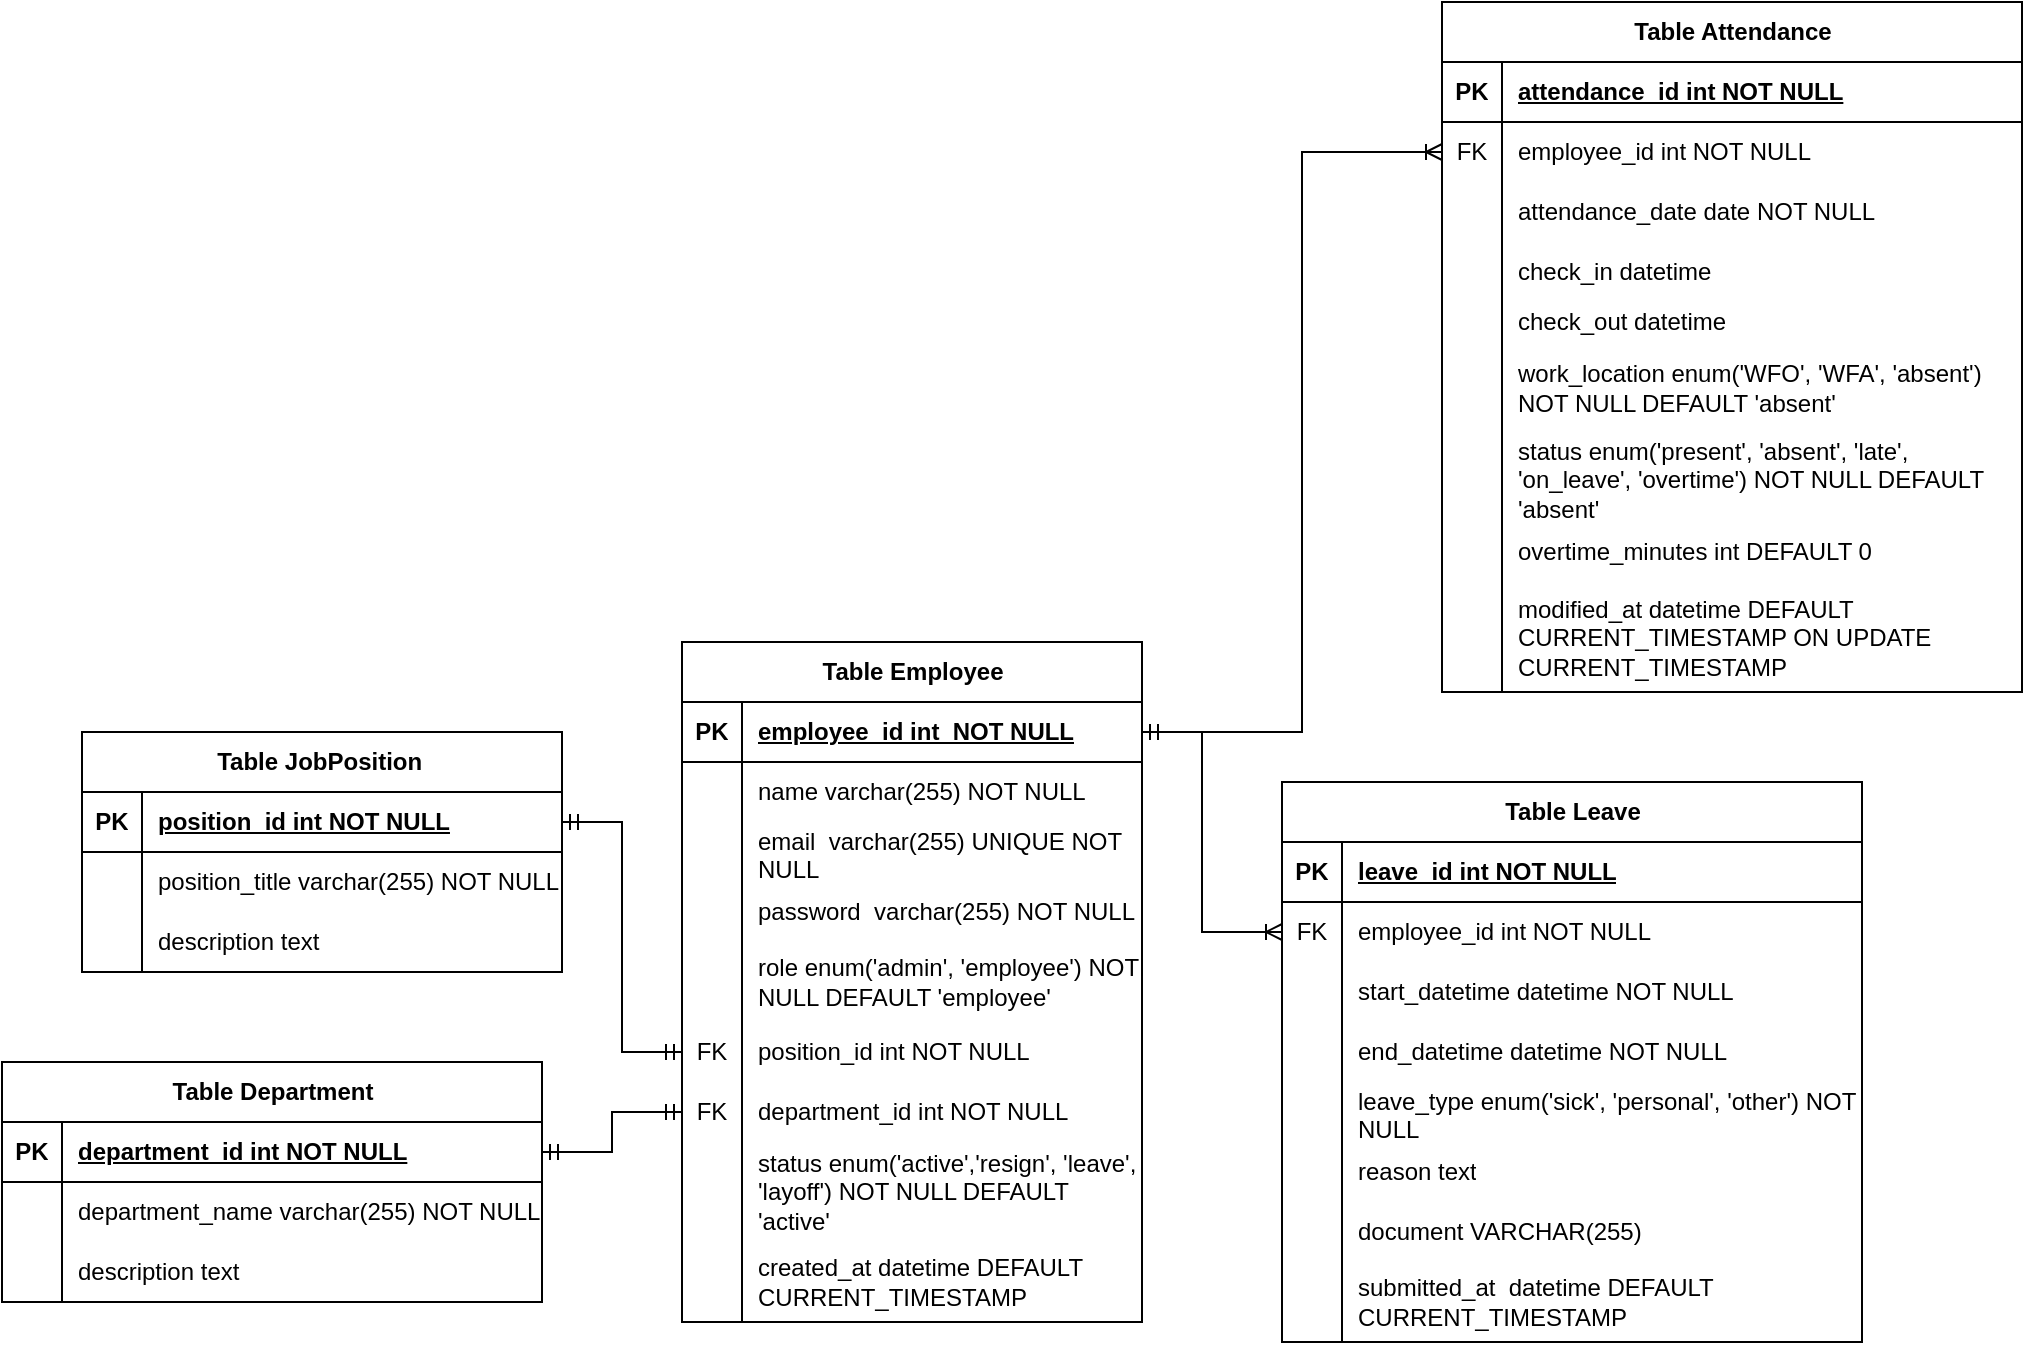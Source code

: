 <mxfile version="26.2.12">
  <diagram name="Page-1" id="yOCmzavGLEWeQv1AiHnV">
    <mxGraphModel grid="1" page="1" gridSize="10" guides="1" tooltips="1" connect="1" arrows="1" fold="1" pageScale="1" pageWidth="850" pageHeight="1100" math="0" shadow="0">
      <root>
        <mxCell id="0" />
        <mxCell id="1" parent="0" />
        <mxCell id="bp53Ze2eJly9QvP9SzLl-1" value="Table Employee" style="shape=table;startSize=30;container=1;collapsible=1;childLayout=tableLayout;fixedRows=1;rowLines=0;fontStyle=1;align=center;resizeLast=1;html=1;" vertex="1" parent="1">
          <mxGeometry x="1860" y="-670" width="230" height="340" as="geometry" />
        </mxCell>
        <mxCell id="bp53Ze2eJly9QvP9SzLl-2" value="" style="shape=tableRow;horizontal=0;startSize=0;swimlaneHead=0;swimlaneBody=0;fillColor=none;collapsible=0;dropTarget=0;points=[[0,0.5],[1,0.5]];portConstraint=eastwest;top=0;left=0;right=0;bottom=1;" vertex="1" parent="bp53Ze2eJly9QvP9SzLl-1">
          <mxGeometry y="30" width="230" height="30" as="geometry" />
        </mxCell>
        <mxCell id="bp53Ze2eJly9QvP9SzLl-3" value="PK" style="shape=partialRectangle;connectable=0;fillColor=none;top=0;left=0;bottom=0;right=0;fontStyle=1;overflow=hidden;whiteSpace=wrap;html=1;" vertex="1" parent="bp53Ze2eJly9QvP9SzLl-2">
          <mxGeometry width="30" height="30" as="geometry">
            <mxRectangle width="30" height="30" as="alternateBounds" />
          </mxGeometry>
        </mxCell>
        <mxCell id="bp53Ze2eJly9QvP9SzLl-4" value="employee_id int&amp;nbsp; NOT NULL" style="shape=partialRectangle;connectable=0;fillColor=none;top=0;left=0;bottom=0;right=0;align=left;spacingLeft=6;fontStyle=5;overflow=hidden;whiteSpace=wrap;html=1;" vertex="1" parent="bp53Ze2eJly9QvP9SzLl-2">
          <mxGeometry x="30" width="200" height="30" as="geometry">
            <mxRectangle width="200" height="30" as="alternateBounds" />
          </mxGeometry>
        </mxCell>
        <mxCell id="bp53Ze2eJly9QvP9SzLl-5" value="" style="shape=tableRow;horizontal=0;startSize=0;swimlaneHead=0;swimlaneBody=0;fillColor=none;collapsible=0;dropTarget=0;points=[[0,0.5],[1,0.5]];portConstraint=eastwest;top=0;left=0;right=0;bottom=0;" vertex="1" parent="bp53Ze2eJly9QvP9SzLl-1">
          <mxGeometry y="60" width="230" height="30" as="geometry" />
        </mxCell>
        <mxCell id="bp53Ze2eJly9QvP9SzLl-6" value="" style="shape=partialRectangle;connectable=0;fillColor=none;top=0;left=0;bottom=0;right=0;editable=1;overflow=hidden;whiteSpace=wrap;html=1;" vertex="1" parent="bp53Ze2eJly9QvP9SzLl-5">
          <mxGeometry width="30" height="30" as="geometry">
            <mxRectangle width="30" height="30" as="alternateBounds" />
          </mxGeometry>
        </mxCell>
        <mxCell id="bp53Ze2eJly9QvP9SzLl-7" value="name varchar(255) NOT NULL" style="shape=partialRectangle;connectable=0;fillColor=none;top=0;left=0;bottom=0;right=0;align=left;spacingLeft=6;overflow=hidden;whiteSpace=wrap;html=1;" vertex="1" parent="bp53Ze2eJly9QvP9SzLl-5">
          <mxGeometry x="30" width="200" height="30" as="geometry">
            <mxRectangle width="200" height="30" as="alternateBounds" />
          </mxGeometry>
        </mxCell>
        <mxCell id="bp53Ze2eJly9QvP9SzLl-8" value="" style="shape=tableRow;horizontal=0;startSize=0;swimlaneHead=0;swimlaneBody=0;fillColor=none;collapsible=0;dropTarget=0;points=[[0,0.5],[1,0.5]];portConstraint=eastwest;top=0;left=0;right=0;bottom=0;" vertex="1" parent="bp53Ze2eJly9QvP9SzLl-1">
          <mxGeometry y="90" width="230" height="30" as="geometry" />
        </mxCell>
        <mxCell id="bp53Ze2eJly9QvP9SzLl-9" value="" style="shape=partialRectangle;connectable=0;fillColor=none;top=0;left=0;bottom=0;right=0;editable=1;overflow=hidden;whiteSpace=wrap;html=1;" vertex="1" parent="bp53Ze2eJly9QvP9SzLl-8">
          <mxGeometry width="30" height="30" as="geometry">
            <mxRectangle width="30" height="30" as="alternateBounds" />
          </mxGeometry>
        </mxCell>
        <mxCell id="bp53Ze2eJly9QvP9SzLl-10" value="email&amp;nbsp;&amp;nbsp;varchar(255)&amp;nbsp;UNIQUE NOT NULL&amp;nbsp;" style="shape=partialRectangle;connectable=0;fillColor=none;top=0;left=0;bottom=0;right=0;align=left;spacingLeft=6;overflow=hidden;whiteSpace=wrap;html=1;" vertex="1" parent="bp53Ze2eJly9QvP9SzLl-8">
          <mxGeometry x="30" width="200" height="30" as="geometry">
            <mxRectangle width="200" height="30" as="alternateBounds" />
          </mxGeometry>
        </mxCell>
        <mxCell id="bp53Ze2eJly9QvP9SzLl-11" value="" style="shape=tableRow;horizontal=0;startSize=0;swimlaneHead=0;swimlaneBody=0;fillColor=none;collapsible=0;dropTarget=0;points=[[0,0.5],[1,0.5]];portConstraint=eastwest;top=0;left=0;right=0;bottom=0;" vertex="1" parent="bp53Ze2eJly9QvP9SzLl-1">
          <mxGeometry y="120" width="230" height="30" as="geometry" />
        </mxCell>
        <mxCell id="bp53Ze2eJly9QvP9SzLl-12" value="" style="shape=partialRectangle;connectable=0;fillColor=none;top=0;left=0;bottom=0;right=0;editable=1;overflow=hidden;whiteSpace=wrap;html=1;" vertex="1" parent="bp53Ze2eJly9QvP9SzLl-11">
          <mxGeometry width="30" height="30" as="geometry">
            <mxRectangle width="30" height="30" as="alternateBounds" />
          </mxGeometry>
        </mxCell>
        <mxCell id="bp53Ze2eJly9QvP9SzLl-13" value="password&amp;nbsp;&amp;nbsp;varchar(255)&amp;nbsp;NOT NULL" style="shape=partialRectangle;connectable=0;fillColor=none;top=0;left=0;bottom=0;right=0;align=left;spacingLeft=6;overflow=hidden;whiteSpace=wrap;html=1;" vertex="1" parent="bp53Ze2eJly9QvP9SzLl-11">
          <mxGeometry x="30" width="200" height="30" as="geometry">
            <mxRectangle width="200" height="30" as="alternateBounds" />
          </mxGeometry>
        </mxCell>
        <mxCell id="bp53Ze2eJly9QvP9SzLl-14" value="" style="shape=tableRow;horizontal=0;startSize=0;swimlaneHead=0;swimlaneBody=0;fillColor=none;collapsible=0;dropTarget=0;points=[[0,0.5],[1,0.5]];portConstraint=eastwest;top=0;left=0;right=0;bottom=0;" vertex="1" parent="bp53Ze2eJly9QvP9SzLl-1">
          <mxGeometry y="150" width="230" height="40" as="geometry" />
        </mxCell>
        <mxCell id="bp53Ze2eJly9QvP9SzLl-15" value="" style="shape=partialRectangle;connectable=0;fillColor=none;top=0;left=0;bottom=0;right=0;editable=1;overflow=hidden;whiteSpace=wrap;html=1;" vertex="1" parent="bp53Ze2eJly9QvP9SzLl-14">
          <mxGeometry width="30" height="40" as="geometry">
            <mxRectangle width="30" height="40" as="alternateBounds" />
          </mxGeometry>
        </mxCell>
        <mxCell id="bp53Ze2eJly9QvP9SzLl-16" value="role enum(&#39;admin&#39;, &#39;employee&#39;) NOT NULL DEFAULT &#39;employee&#39;" style="shape=partialRectangle;connectable=0;fillColor=none;top=0;left=0;bottom=0;right=0;align=left;spacingLeft=6;overflow=hidden;whiteSpace=wrap;html=1;" vertex="1" parent="bp53Ze2eJly9QvP9SzLl-14">
          <mxGeometry x="30" width="200" height="40" as="geometry">
            <mxRectangle width="200" height="40" as="alternateBounds" />
          </mxGeometry>
        </mxCell>
        <mxCell id="bp53Ze2eJly9QvP9SzLl-17" value="" style="shape=tableRow;horizontal=0;startSize=0;swimlaneHead=0;swimlaneBody=0;fillColor=none;collapsible=0;dropTarget=0;points=[[0,0.5],[1,0.5]];portConstraint=eastwest;top=0;left=0;right=0;bottom=0;" vertex="1" parent="bp53Ze2eJly9QvP9SzLl-1">
          <mxGeometry y="190" width="230" height="30" as="geometry" />
        </mxCell>
        <mxCell id="bp53Ze2eJly9QvP9SzLl-18" value="&lt;div&gt;FK&lt;/div&gt;" style="shape=partialRectangle;connectable=0;fillColor=none;top=0;left=0;bottom=0;right=0;editable=1;overflow=hidden;whiteSpace=wrap;html=1;" vertex="1" parent="bp53Ze2eJly9QvP9SzLl-17">
          <mxGeometry width="30" height="30" as="geometry">
            <mxRectangle width="30" height="30" as="alternateBounds" />
          </mxGeometry>
        </mxCell>
        <mxCell id="bp53Ze2eJly9QvP9SzLl-19" value="position_id int NOT NULL" style="shape=partialRectangle;connectable=0;fillColor=none;top=0;left=0;bottom=0;right=0;align=left;spacingLeft=6;overflow=hidden;whiteSpace=wrap;html=1;" vertex="1" parent="bp53Ze2eJly9QvP9SzLl-17">
          <mxGeometry x="30" width="200" height="30" as="geometry">
            <mxRectangle width="200" height="30" as="alternateBounds" />
          </mxGeometry>
        </mxCell>
        <mxCell id="bp53Ze2eJly9QvP9SzLl-184" value="" style="shape=tableRow;horizontal=0;startSize=0;swimlaneHead=0;swimlaneBody=0;fillColor=none;collapsible=0;dropTarget=0;points=[[0,0.5],[1,0.5]];portConstraint=eastwest;top=0;left=0;right=0;bottom=0;" vertex="1" parent="bp53Ze2eJly9QvP9SzLl-1">
          <mxGeometry y="220" width="230" height="30" as="geometry" />
        </mxCell>
        <mxCell id="bp53Ze2eJly9QvP9SzLl-185" value="&lt;div&gt;FK&lt;/div&gt;" style="shape=partialRectangle;connectable=0;fillColor=none;top=0;left=0;bottom=0;right=0;editable=1;overflow=hidden;whiteSpace=wrap;html=1;" vertex="1" parent="bp53Ze2eJly9QvP9SzLl-184">
          <mxGeometry width="30" height="30" as="geometry">
            <mxRectangle width="30" height="30" as="alternateBounds" />
          </mxGeometry>
        </mxCell>
        <mxCell id="bp53Ze2eJly9QvP9SzLl-186" value="department_id int NOT NULL" style="shape=partialRectangle;connectable=0;fillColor=none;top=0;left=0;bottom=0;right=0;align=left;spacingLeft=6;overflow=hidden;whiteSpace=wrap;html=1;" vertex="1" parent="bp53Ze2eJly9QvP9SzLl-184">
          <mxGeometry x="30" width="200" height="30" as="geometry">
            <mxRectangle width="200" height="30" as="alternateBounds" />
          </mxGeometry>
        </mxCell>
        <mxCell id="bp53Ze2eJly9QvP9SzLl-251" value="" style="shape=tableRow;horizontal=0;startSize=0;swimlaneHead=0;swimlaneBody=0;fillColor=none;collapsible=0;dropTarget=0;points=[[0,0.5],[1,0.5]];portConstraint=eastwest;top=0;left=0;right=0;bottom=0;" vertex="1" parent="bp53Ze2eJly9QvP9SzLl-1">
          <mxGeometry y="250" width="230" height="50" as="geometry" />
        </mxCell>
        <mxCell id="bp53Ze2eJly9QvP9SzLl-252" value="" style="shape=partialRectangle;connectable=0;fillColor=none;top=0;left=0;bottom=0;right=0;editable=1;overflow=hidden;whiteSpace=wrap;html=1;" vertex="1" parent="bp53Ze2eJly9QvP9SzLl-251">
          <mxGeometry width="30" height="50" as="geometry">
            <mxRectangle width="30" height="50" as="alternateBounds" />
          </mxGeometry>
        </mxCell>
        <mxCell id="bp53Ze2eJly9QvP9SzLl-253" value="status enum(&#39;active&#39;,&#39;resign&#39;, &#39;leave&#39;, &#39;layoff&#39;) NOT NULL DEFAULT &#39;active&#39;" style="shape=partialRectangle;connectable=0;fillColor=none;top=0;left=0;bottom=0;right=0;align=left;spacingLeft=6;overflow=hidden;whiteSpace=wrap;html=1;" vertex="1" parent="bp53Ze2eJly9QvP9SzLl-251">
          <mxGeometry x="30" width="200" height="50" as="geometry">
            <mxRectangle width="200" height="50" as="alternateBounds" />
          </mxGeometry>
        </mxCell>
        <mxCell id="bp53Ze2eJly9QvP9SzLl-187" value="" style="shape=tableRow;horizontal=0;startSize=0;swimlaneHead=0;swimlaneBody=0;fillColor=none;collapsible=0;dropTarget=0;points=[[0,0.5],[1,0.5]];portConstraint=eastwest;top=0;left=0;right=0;bottom=0;" vertex="1" parent="bp53Ze2eJly9QvP9SzLl-1">
          <mxGeometry y="300" width="230" height="40" as="geometry" />
        </mxCell>
        <mxCell id="bp53Ze2eJly9QvP9SzLl-188" value="&lt;div&gt;&lt;br/&gt;&lt;/div&gt;" style="shape=partialRectangle;connectable=0;fillColor=none;top=0;left=0;bottom=0;right=0;editable=1;overflow=hidden;whiteSpace=wrap;html=1;" vertex="1" parent="bp53Ze2eJly9QvP9SzLl-187">
          <mxGeometry width="30" height="40" as="geometry">
            <mxRectangle width="30" height="40" as="alternateBounds" />
          </mxGeometry>
        </mxCell>
        <mxCell id="bp53Ze2eJly9QvP9SzLl-189" value="created_at&amp;nbsp;datetime DEFAULT CURRENT_TIMESTAMP&amp;nbsp;" style="shape=partialRectangle;connectable=0;fillColor=none;top=0;left=0;bottom=0;right=0;align=left;spacingLeft=6;overflow=hidden;whiteSpace=wrap;html=1;" vertex="1" parent="bp53Ze2eJly9QvP9SzLl-187">
          <mxGeometry x="30" width="200" height="40" as="geometry">
            <mxRectangle width="200" height="40" as="alternateBounds" />
          </mxGeometry>
        </mxCell>
        <mxCell id="bp53Ze2eJly9QvP9SzLl-36" value="Table Attendance" style="shape=table;startSize=30;container=1;collapsible=1;childLayout=tableLayout;fixedRows=1;rowLines=0;fontStyle=1;align=center;resizeLast=1;html=1;" vertex="1" parent="1">
          <mxGeometry x="2240" y="-990" width="290" height="345" as="geometry" />
        </mxCell>
        <mxCell id="bp53Ze2eJly9QvP9SzLl-37" value="" style="shape=tableRow;horizontal=0;startSize=0;swimlaneHead=0;swimlaneBody=0;fillColor=none;collapsible=0;dropTarget=0;points=[[0,0.5],[1,0.5]];portConstraint=eastwest;top=0;left=0;right=0;bottom=1;" vertex="1" parent="bp53Ze2eJly9QvP9SzLl-36">
          <mxGeometry y="30" width="290" height="30" as="geometry" />
        </mxCell>
        <mxCell id="bp53Ze2eJly9QvP9SzLl-38" value="PK" style="shape=partialRectangle;connectable=0;fillColor=none;top=0;left=0;bottom=0;right=0;fontStyle=1;overflow=hidden;whiteSpace=wrap;html=1;" vertex="1" parent="bp53Ze2eJly9QvP9SzLl-37">
          <mxGeometry width="30" height="30" as="geometry">
            <mxRectangle width="30" height="30" as="alternateBounds" />
          </mxGeometry>
        </mxCell>
        <mxCell id="bp53Ze2eJly9QvP9SzLl-39" value="attendance_id int NOT NULL" style="shape=partialRectangle;connectable=0;fillColor=none;top=0;left=0;bottom=0;right=0;align=left;spacingLeft=6;fontStyle=5;overflow=hidden;whiteSpace=wrap;html=1;" vertex="1" parent="bp53Ze2eJly9QvP9SzLl-37">
          <mxGeometry x="30" width="260" height="30" as="geometry">
            <mxRectangle width="260" height="30" as="alternateBounds" />
          </mxGeometry>
        </mxCell>
        <mxCell id="bp53Ze2eJly9QvP9SzLl-40" value="" style="shape=tableRow;horizontal=0;startSize=0;swimlaneHead=0;swimlaneBody=0;fillColor=none;collapsible=0;dropTarget=0;points=[[0,0.5],[1,0.5]];portConstraint=eastwest;top=0;left=0;right=0;bottom=0;" vertex="1" parent="bp53Ze2eJly9QvP9SzLl-36">
          <mxGeometry y="60" width="290" height="30" as="geometry" />
        </mxCell>
        <mxCell id="bp53Ze2eJly9QvP9SzLl-41" value="FK" style="shape=partialRectangle;connectable=0;fillColor=none;top=0;left=0;bottom=0;right=0;editable=1;overflow=hidden;whiteSpace=wrap;html=1;" vertex="1" parent="bp53Ze2eJly9QvP9SzLl-40">
          <mxGeometry width="30" height="30" as="geometry">
            <mxRectangle width="30" height="30" as="alternateBounds" />
          </mxGeometry>
        </mxCell>
        <mxCell id="bp53Ze2eJly9QvP9SzLl-42" value="employee_id int NOT NULL" style="shape=partialRectangle;connectable=0;fillColor=none;top=0;left=0;bottom=0;right=0;align=left;spacingLeft=6;overflow=hidden;whiteSpace=wrap;html=1;" vertex="1" parent="bp53Ze2eJly9QvP9SzLl-40">
          <mxGeometry x="30" width="260" height="30" as="geometry">
            <mxRectangle width="260" height="30" as="alternateBounds" />
          </mxGeometry>
        </mxCell>
        <mxCell id="bp53Ze2eJly9QvP9SzLl-43" value="" style="shape=tableRow;horizontal=0;startSize=0;swimlaneHead=0;swimlaneBody=0;fillColor=none;collapsible=0;dropTarget=0;points=[[0,0.5],[1,0.5]];portConstraint=eastwest;top=0;left=0;right=0;bottom=0;" vertex="1" parent="bp53Ze2eJly9QvP9SzLl-36">
          <mxGeometry y="90" width="290" height="30" as="geometry" />
        </mxCell>
        <mxCell id="bp53Ze2eJly9QvP9SzLl-44" value="" style="shape=partialRectangle;connectable=0;fillColor=none;top=0;left=0;bottom=0;right=0;editable=1;overflow=hidden;whiteSpace=wrap;html=1;" vertex="1" parent="bp53Ze2eJly9QvP9SzLl-43">
          <mxGeometry width="30" height="30" as="geometry">
            <mxRectangle width="30" height="30" as="alternateBounds" />
          </mxGeometry>
        </mxCell>
        <mxCell id="bp53Ze2eJly9QvP9SzLl-45" value="attendance_date date NOT NULL&amp;nbsp;" style="shape=partialRectangle;connectable=0;fillColor=none;top=0;left=0;bottom=0;right=0;align=left;spacingLeft=6;overflow=hidden;whiteSpace=wrap;html=1;" vertex="1" parent="bp53Ze2eJly9QvP9SzLl-43">
          <mxGeometry x="30" width="260" height="30" as="geometry">
            <mxRectangle width="260" height="30" as="alternateBounds" />
          </mxGeometry>
        </mxCell>
        <mxCell id="bp53Ze2eJly9QvP9SzLl-46" value="" style="shape=tableRow;horizontal=0;startSize=0;swimlaneHead=0;swimlaneBody=0;fillColor=none;collapsible=0;dropTarget=0;points=[[0,0.5],[1,0.5]];portConstraint=eastwest;top=0;left=0;right=0;bottom=0;" vertex="1" parent="bp53Ze2eJly9QvP9SzLl-36">
          <mxGeometry y="120" width="290" height="30" as="geometry" />
        </mxCell>
        <mxCell id="bp53Ze2eJly9QvP9SzLl-47" value="" style="shape=partialRectangle;connectable=0;fillColor=none;top=0;left=0;bottom=0;right=0;editable=1;overflow=hidden;whiteSpace=wrap;html=1;" vertex="1" parent="bp53Ze2eJly9QvP9SzLl-46">
          <mxGeometry width="30" height="30" as="geometry">
            <mxRectangle width="30" height="30" as="alternateBounds" />
          </mxGeometry>
        </mxCell>
        <mxCell id="bp53Ze2eJly9QvP9SzLl-48" value="check_in datetime" style="shape=partialRectangle;connectable=0;fillColor=none;top=0;left=0;bottom=0;right=0;align=left;spacingLeft=6;overflow=hidden;whiteSpace=wrap;html=1;" vertex="1" parent="bp53Ze2eJly9QvP9SzLl-46">
          <mxGeometry x="30" width="260" height="30" as="geometry">
            <mxRectangle width="260" height="30" as="alternateBounds" />
          </mxGeometry>
        </mxCell>
        <mxCell id="bp53Ze2eJly9QvP9SzLl-49" value="" style="shape=tableRow;horizontal=0;startSize=0;swimlaneHead=0;swimlaneBody=0;fillColor=none;collapsible=0;dropTarget=0;points=[[0,0.5],[1,0.5]];portConstraint=eastwest;top=0;left=0;right=0;bottom=0;" vertex="1" parent="bp53Ze2eJly9QvP9SzLl-36">
          <mxGeometry y="150" width="290" height="20" as="geometry" />
        </mxCell>
        <mxCell id="bp53Ze2eJly9QvP9SzLl-50" value="" style="shape=partialRectangle;connectable=0;fillColor=none;top=0;left=0;bottom=0;right=0;editable=1;overflow=hidden;whiteSpace=wrap;html=1;" vertex="1" parent="bp53Ze2eJly9QvP9SzLl-49">
          <mxGeometry width="30" height="20" as="geometry">
            <mxRectangle width="30" height="20" as="alternateBounds" />
          </mxGeometry>
        </mxCell>
        <mxCell id="bp53Ze2eJly9QvP9SzLl-51" value="check_out datetime" style="shape=partialRectangle;connectable=0;fillColor=none;top=0;left=0;bottom=0;right=0;align=left;spacingLeft=6;overflow=hidden;whiteSpace=wrap;html=1;" vertex="1" parent="bp53Ze2eJly9QvP9SzLl-49">
          <mxGeometry x="30" width="260" height="20" as="geometry">
            <mxRectangle width="260" height="20" as="alternateBounds" />
          </mxGeometry>
        </mxCell>
        <mxCell id="bp53Ze2eJly9QvP9SzLl-52" value="" style="shape=tableRow;horizontal=0;startSize=0;swimlaneHead=0;swimlaneBody=0;fillColor=none;collapsible=0;dropTarget=0;points=[[0,0.5],[1,0.5]];portConstraint=eastwest;top=0;left=0;right=0;bottom=0;" vertex="1" parent="bp53Ze2eJly9QvP9SzLl-36">
          <mxGeometry y="170" width="290" height="45" as="geometry" />
        </mxCell>
        <mxCell id="bp53Ze2eJly9QvP9SzLl-53" value="" style="shape=partialRectangle;connectable=0;fillColor=none;top=0;left=0;bottom=0;right=0;editable=1;overflow=hidden;whiteSpace=wrap;html=1;" vertex="1" parent="bp53Ze2eJly9QvP9SzLl-52">
          <mxGeometry width="30" height="45" as="geometry">
            <mxRectangle width="30" height="45" as="alternateBounds" />
          </mxGeometry>
        </mxCell>
        <mxCell id="bp53Ze2eJly9QvP9SzLl-54" value="work_location enum(&#39;WFO&#39;, &#39;WFA&#39;, &#39;absent&#39;) NOT NULL DEFAULT &#39;absent&#39;" style="shape=partialRectangle;connectable=0;fillColor=none;top=0;left=0;bottom=0;right=0;align=left;spacingLeft=6;overflow=hidden;whiteSpace=wrap;html=1;" vertex="1" parent="bp53Ze2eJly9QvP9SzLl-52">
          <mxGeometry x="30" width="260" height="45" as="geometry">
            <mxRectangle width="260" height="45" as="alternateBounds" />
          </mxGeometry>
        </mxCell>
        <mxCell id="bp53Ze2eJly9QvP9SzLl-55" value="" style="shape=tableRow;horizontal=0;startSize=0;swimlaneHead=0;swimlaneBody=0;fillColor=none;collapsible=0;dropTarget=0;points=[[0,0.5],[1,0.5]];portConstraint=eastwest;top=0;left=0;right=0;bottom=0;" vertex="1" parent="bp53Ze2eJly9QvP9SzLl-36">
          <mxGeometry y="215" width="290" height="45" as="geometry" />
        </mxCell>
        <mxCell id="bp53Ze2eJly9QvP9SzLl-56" value="" style="shape=partialRectangle;connectable=0;fillColor=none;top=0;left=0;bottom=0;right=0;editable=1;overflow=hidden;whiteSpace=wrap;html=1;" vertex="1" parent="bp53Ze2eJly9QvP9SzLl-55">
          <mxGeometry width="30" height="45" as="geometry">
            <mxRectangle width="30" height="45" as="alternateBounds" />
          </mxGeometry>
        </mxCell>
        <mxCell id="bp53Ze2eJly9QvP9SzLl-57" value="status&amp;nbsp;enum(&#39;present&#39;, &#39;absent&#39;, &#39;late&#39;, &#39;on_leave&#39;, &#39;overtime&#39;) NOT NULL DEFAULT &#39;absent&#39;" style="shape=partialRectangle;connectable=0;fillColor=none;top=0;left=0;bottom=0;right=0;align=left;spacingLeft=6;overflow=hidden;whiteSpace=wrap;html=1;" vertex="1" parent="bp53Ze2eJly9QvP9SzLl-55">
          <mxGeometry x="30" width="260" height="45" as="geometry">
            <mxRectangle width="260" height="45" as="alternateBounds" />
          </mxGeometry>
        </mxCell>
        <mxCell id="bp53Ze2eJly9QvP9SzLl-58" value="" style="shape=tableRow;horizontal=0;startSize=0;swimlaneHead=0;swimlaneBody=0;fillColor=none;collapsible=0;dropTarget=0;points=[[0,0.5],[1,0.5]];portConstraint=eastwest;top=0;left=0;right=0;bottom=0;" vertex="1" parent="bp53Ze2eJly9QvP9SzLl-36">
          <mxGeometry y="260" width="290" height="30" as="geometry" />
        </mxCell>
        <mxCell id="bp53Ze2eJly9QvP9SzLl-59" value="" style="shape=partialRectangle;connectable=0;fillColor=none;top=0;left=0;bottom=0;right=0;editable=1;overflow=hidden;whiteSpace=wrap;html=1;" vertex="1" parent="bp53Ze2eJly9QvP9SzLl-58">
          <mxGeometry width="30" height="30" as="geometry">
            <mxRectangle width="30" height="30" as="alternateBounds" />
          </mxGeometry>
        </mxCell>
        <mxCell id="bp53Ze2eJly9QvP9SzLl-60" value="overtime_minutes int DEFAULT 0" style="shape=partialRectangle;connectable=0;fillColor=none;top=0;left=0;bottom=0;right=0;align=left;spacingLeft=6;overflow=hidden;whiteSpace=wrap;html=1;" vertex="1" parent="bp53Ze2eJly9QvP9SzLl-58">
          <mxGeometry x="30" width="260" height="30" as="geometry">
            <mxRectangle width="260" height="30" as="alternateBounds" />
          </mxGeometry>
        </mxCell>
        <mxCell id="bp53Ze2eJly9QvP9SzLl-61" value="" style="shape=tableRow;horizontal=0;startSize=0;swimlaneHead=0;swimlaneBody=0;fillColor=none;collapsible=0;dropTarget=0;points=[[0,0.5],[1,0.5]];portConstraint=eastwest;top=0;left=0;right=0;bottom=0;" vertex="1" parent="bp53Ze2eJly9QvP9SzLl-36">
          <mxGeometry y="290" width="290" height="55" as="geometry" />
        </mxCell>
        <mxCell id="bp53Ze2eJly9QvP9SzLl-62" value="" style="shape=partialRectangle;connectable=0;fillColor=none;top=0;left=0;bottom=0;right=0;editable=1;overflow=hidden;whiteSpace=wrap;html=1;" vertex="1" parent="bp53Ze2eJly9QvP9SzLl-61">
          <mxGeometry width="30" height="55" as="geometry">
            <mxRectangle width="30" height="55" as="alternateBounds" />
          </mxGeometry>
        </mxCell>
        <mxCell id="bp53Ze2eJly9QvP9SzLl-63" value="modified_at datetime DEFAULT CURRENT_TIMESTAMP ON UPDATE CURRENT_TIMESTAMP" style="shape=partialRectangle;connectable=0;fillColor=none;top=0;left=0;bottom=0;right=0;align=left;spacingLeft=6;overflow=hidden;whiteSpace=wrap;html=1;" vertex="1" parent="bp53Ze2eJly9QvP9SzLl-61">
          <mxGeometry x="30" width="260" height="55" as="geometry">
            <mxRectangle width="260" height="55" as="alternateBounds" />
          </mxGeometry>
        </mxCell>
        <mxCell id="bp53Ze2eJly9QvP9SzLl-80" value="Table Department" style="shape=table;startSize=30;container=1;collapsible=1;childLayout=tableLayout;fixedRows=1;rowLines=0;fontStyle=1;align=center;resizeLast=1;html=1;" vertex="1" parent="1">
          <mxGeometry x="1520" y="-460" width="270" height="120" as="geometry" />
        </mxCell>
        <mxCell id="bp53Ze2eJly9QvP9SzLl-81" value="" style="shape=tableRow;horizontal=0;startSize=0;swimlaneHead=0;swimlaneBody=0;fillColor=none;collapsible=0;dropTarget=0;points=[[0,0.5],[1,0.5]];portConstraint=eastwest;top=0;left=0;right=0;bottom=1;" vertex="1" parent="bp53Ze2eJly9QvP9SzLl-80">
          <mxGeometry y="30" width="270" height="30" as="geometry" />
        </mxCell>
        <mxCell id="bp53Ze2eJly9QvP9SzLl-82" value="PK" style="shape=partialRectangle;connectable=0;fillColor=none;top=0;left=0;bottom=0;right=0;fontStyle=1;overflow=hidden;whiteSpace=wrap;html=1;" vertex="1" parent="bp53Ze2eJly9QvP9SzLl-81">
          <mxGeometry width="30" height="30" as="geometry">
            <mxRectangle width="30" height="30" as="alternateBounds" />
          </mxGeometry>
        </mxCell>
        <mxCell id="bp53Ze2eJly9QvP9SzLl-83" value="department_id int NOT NULL" style="shape=partialRectangle;connectable=0;fillColor=none;top=0;left=0;bottom=0;right=0;align=left;spacingLeft=6;fontStyle=5;overflow=hidden;whiteSpace=wrap;html=1;" vertex="1" parent="bp53Ze2eJly9QvP9SzLl-81">
          <mxGeometry x="30" width="240" height="30" as="geometry">
            <mxRectangle width="240" height="30" as="alternateBounds" />
          </mxGeometry>
        </mxCell>
        <mxCell id="bp53Ze2eJly9QvP9SzLl-84" value="" style="shape=tableRow;horizontal=0;startSize=0;swimlaneHead=0;swimlaneBody=0;fillColor=none;collapsible=0;dropTarget=0;points=[[0,0.5],[1,0.5]];portConstraint=eastwest;top=0;left=0;right=0;bottom=0;" vertex="1" parent="bp53Ze2eJly9QvP9SzLl-80">
          <mxGeometry y="60" width="270" height="30" as="geometry" />
        </mxCell>
        <mxCell id="bp53Ze2eJly9QvP9SzLl-85" value="" style="shape=partialRectangle;connectable=0;fillColor=none;top=0;left=0;bottom=0;right=0;editable=1;overflow=hidden;whiteSpace=wrap;html=1;" vertex="1" parent="bp53Ze2eJly9QvP9SzLl-84">
          <mxGeometry width="30" height="30" as="geometry">
            <mxRectangle width="30" height="30" as="alternateBounds" />
          </mxGeometry>
        </mxCell>
        <mxCell id="bp53Ze2eJly9QvP9SzLl-86" value="department_name varchar(255) NOT NULL" style="shape=partialRectangle;connectable=0;fillColor=none;top=0;left=0;bottom=0;right=0;align=left;spacingLeft=6;overflow=hidden;whiteSpace=wrap;html=1;" vertex="1" parent="bp53Ze2eJly9QvP9SzLl-84">
          <mxGeometry x="30" width="240" height="30" as="geometry">
            <mxRectangle width="240" height="30" as="alternateBounds" />
          </mxGeometry>
        </mxCell>
        <mxCell id="bp53Ze2eJly9QvP9SzLl-87" value="" style="shape=tableRow;horizontal=0;startSize=0;swimlaneHead=0;swimlaneBody=0;fillColor=none;collapsible=0;dropTarget=0;points=[[0,0.5],[1,0.5]];portConstraint=eastwest;top=0;left=0;right=0;bottom=0;" vertex="1" parent="bp53Ze2eJly9QvP9SzLl-80">
          <mxGeometry y="90" width="270" height="30" as="geometry" />
        </mxCell>
        <mxCell id="bp53Ze2eJly9QvP9SzLl-88" value="" style="shape=partialRectangle;connectable=0;fillColor=none;top=0;left=0;bottom=0;right=0;editable=1;overflow=hidden;whiteSpace=wrap;html=1;" vertex="1" parent="bp53Ze2eJly9QvP9SzLl-87">
          <mxGeometry width="30" height="30" as="geometry">
            <mxRectangle width="30" height="30" as="alternateBounds" />
          </mxGeometry>
        </mxCell>
        <mxCell id="bp53Ze2eJly9QvP9SzLl-89" value="description text" style="shape=partialRectangle;connectable=0;fillColor=none;top=0;left=0;bottom=0;right=0;align=left;spacingLeft=6;overflow=hidden;whiteSpace=wrap;html=1;" vertex="1" parent="bp53Ze2eJly9QvP9SzLl-87">
          <mxGeometry x="30" width="240" height="30" as="geometry">
            <mxRectangle width="240" height="30" as="alternateBounds" />
          </mxGeometry>
        </mxCell>
        <mxCell id="bp53Ze2eJly9QvP9SzLl-93" value="Table Leave" style="shape=table;startSize=30;container=1;collapsible=1;childLayout=tableLayout;fixedRows=1;rowLines=0;fontStyle=1;align=center;resizeLast=1;html=1;" vertex="1" parent="1">
          <mxGeometry x="2160" y="-600" width="290" height="280" as="geometry" />
        </mxCell>
        <mxCell id="bp53Ze2eJly9QvP9SzLl-94" value="" style="shape=tableRow;horizontal=0;startSize=0;swimlaneHead=0;swimlaneBody=0;fillColor=none;collapsible=0;dropTarget=0;points=[[0,0.5],[1,0.5]];portConstraint=eastwest;top=0;left=0;right=0;bottom=1;" vertex="1" parent="bp53Ze2eJly9QvP9SzLl-93">
          <mxGeometry y="30" width="290" height="30" as="geometry" />
        </mxCell>
        <mxCell id="bp53Ze2eJly9QvP9SzLl-95" value="PK" style="shape=partialRectangle;connectable=0;fillColor=none;top=0;left=0;bottom=0;right=0;fontStyle=1;overflow=hidden;whiteSpace=wrap;html=1;" vertex="1" parent="bp53Ze2eJly9QvP9SzLl-94">
          <mxGeometry width="30" height="30" as="geometry">
            <mxRectangle width="30" height="30" as="alternateBounds" />
          </mxGeometry>
        </mxCell>
        <mxCell id="bp53Ze2eJly9QvP9SzLl-96" value="leave_id int NOT NULL" style="shape=partialRectangle;connectable=0;fillColor=none;top=0;left=0;bottom=0;right=0;align=left;spacingLeft=6;fontStyle=5;overflow=hidden;whiteSpace=wrap;html=1;" vertex="1" parent="bp53Ze2eJly9QvP9SzLl-94">
          <mxGeometry x="30" width="260" height="30" as="geometry">
            <mxRectangle width="260" height="30" as="alternateBounds" />
          </mxGeometry>
        </mxCell>
        <mxCell id="bp53Ze2eJly9QvP9SzLl-97" value="" style="shape=tableRow;horizontal=0;startSize=0;swimlaneHead=0;swimlaneBody=0;fillColor=none;collapsible=0;dropTarget=0;points=[[0,0.5],[1,0.5]];portConstraint=eastwest;top=0;left=0;right=0;bottom=0;" vertex="1" parent="bp53Ze2eJly9QvP9SzLl-93">
          <mxGeometry y="60" width="290" height="30" as="geometry" />
        </mxCell>
        <mxCell id="bp53Ze2eJly9QvP9SzLl-98" value="FK" style="shape=partialRectangle;connectable=0;fillColor=none;top=0;left=0;bottom=0;right=0;editable=1;overflow=hidden;whiteSpace=wrap;html=1;" vertex="1" parent="bp53Ze2eJly9QvP9SzLl-97">
          <mxGeometry width="30" height="30" as="geometry">
            <mxRectangle width="30" height="30" as="alternateBounds" />
          </mxGeometry>
        </mxCell>
        <mxCell id="bp53Ze2eJly9QvP9SzLl-99" value="employee_id int NOT NULL" style="shape=partialRectangle;connectable=0;fillColor=none;top=0;left=0;bottom=0;right=0;align=left;spacingLeft=6;overflow=hidden;whiteSpace=wrap;html=1;" vertex="1" parent="bp53Ze2eJly9QvP9SzLl-97">
          <mxGeometry x="30" width="260" height="30" as="geometry">
            <mxRectangle width="260" height="30" as="alternateBounds" />
          </mxGeometry>
        </mxCell>
        <mxCell id="bp53Ze2eJly9QvP9SzLl-103" value="" style="shape=tableRow;horizontal=0;startSize=0;swimlaneHead=0;swimlaneBody=0;fillColor=none;collapsible=0;dropTarget=0;points=[[0,0.5],[1,0.5]];portConstraint=eastwest;top=0;left=0;right=0;bottom=0;" vertex="1" parent="bp53Ze2eJly9QvP9SzLl-93">
          <mxGeometry y="90" width="290" height="30" as="geometry" />
        </mxCell>
        <mxCell id="bp53Ze2eJly9QvP9SzLl-104" value="" style="shape=partialRectangle;connectable=0;fillColor=none;top=0;left=0;bottom=0;right=0;editable=1;overflow=hidden;whiteSpace=wrap;html=1;" vertex="1" parent="bp53Ze2eJly9QvP9SzLl-103">
          <mxGeometry width="30" height="30" as="geometry">
            <mxRectangle width="30" height="30" as="alternateBounds" />
          </mxGeometry>
        </mxCell>
        <mxCell id="bp53Ze2eJly9QvP9SzLl-105" value="start_datetime datetime NOT NULL" style="shape=partialRectangle;connectable=0;fillColor=none;top=0;left=0;bottom=0;right=0;align=left;spacingLeft=6;overflow=hidden;whiteSpace=wrap;html=1;" vertex="1" parent="bp53Ze2eJly9QvP9SzLl-103">
          <mxGeometry x="30" width="260" height="30" as="geometry">
            <mxRectangle width="260" height="30" as="alternateBounds" />
          </mxGeometry>
        </mxCell>
        <mxCell id="bp53Ze2eJly9QvP9SzLl-106" value="" style="shape=tableRow;horizontal=0;startSize=0;swimlaneHead=0;swimlaneBody=0;fillColor=none;collapsible=0;dropTarget=0;points=[[0,0.5],[1,0.5]];portConstraint=eastwest;top=0;left=0;right=0;bottom=0;" vertex="1" parent="bp53Ze2eJly9QvP9SzLl-93">
          <mxGeometry y="120" width="290" height="30" as="geometry" />
        </mxCell>
        <mxCell id="bp53Ze2eJly9QvP9SzLl-107" value="" style="shape=partialRectangle;connectable=0;fillColor=none;top=0;left=0;bottom=0;right=0;editable=1;overflow=hidden;whiteSpace=wrap;html=1;" vertex="1" parent="bp53Ze2eJly9QvP9SzLl-106">
          <mxGeometry width="30" height="30" as="geometry">
            <mxRectangle width="30" height="30" as="alternateBounds" />
          </mxGeometry>
        </mxCell>
        <mxCell id="bp53Ze2eJly9QvP9SzLl-108" value="end_datetime datetime&amp;nbsp;NOT NULL" style="shape=partialRectangle;connectable=0;fillColor=none;top=0;left=0;bottom=0;right=0;align=left;spacingLeft=6;overflow=hidden;whiteSpace=wrap;html=1;" vertex="1" parent="bp53Ze2eJly9QvP9SzLl-106">
          <mxGeometry x="30" width="260" height="30" as="geometry">
            <mxRectangle width="260" height="30" as="alternateBounds" />
          </mxGeometry>
        </mxCell>
        <mxCell id="bp53Ze2eJly9QvP9SzLl-196" value="" style="shape=tableRow;horizontal=0;startSize=0;swimlaneHead=0;swimlaneBody=0;fillColor=none;collapsible=0;dropTarget=0;points=[[0,0.5],[1,0.5]];portConstraint=eastwest;top=0;left=0;right=0;bottom=0;" vertex="1" parent="bp53Ze2eJly9QvP9SzLl-93">
          <mxGeometry y="150" width="290" height="30" as="geometry" />
        </mxCell>
        <mxCell id="bp53Ze2eJly9QvP9SzLl-197" value="" style="shape=partialRectangle;connectable=0;fillColor=none;top=0;left=0;bottom=0;right=0;editable=1;overflow=hidden;whiteSpace=wrap;html=1;" vertex="1" parent="bp53Ze2eJly9QvP9SzLl-196">
          <mxGeometry width="30" height="30" as="geometry">
            <mxRectangle width="30" height="30" as="alternateBounds" />
          </mxGeometry>
        </mxCell>
        <mxCell id="bp53Ze2eJly9QvP9SzLl-198" value="leave_type&amp;nbsp;enum(&#39;sick&#39;, &#39;personal&#39;, &#39;other&#39;) NOT NULL" style="shape=partialRectangle;connectable=0;fillColor=none;top=0;left=0;bottom=0;right=0;align=left;spacingLeft=6;overflow=hidden;whiteSpace=wrap;html=1;" vertex="1" parent="bp53Ze2eJly9QvP9SzLl-196">
          <mxGeometry x="30" width="260" height="30" as="geometry">
            <mxRectangle width="260" height="30" as="alternateBounds" />
          </mxGeometry>
        </mxCell>
        <mxCell id="bp53Ze2eJly9QvP9SzLl-199" value="" style="shape=tableRow;horizontal=0;startSize=0;swimlaneHead=0;swimlaneBody=0;fillColor=none;collapsible=0;dropTarget=0;points=[[0,0.5],[1,0.5]];portConstraint=eastwest;top=0;left=0;right=0;bottom=0;" vertex="1" parent="bp53Ze2eJly9QvP9SzLl-93">
          <mxGeometry y="180" width="290" height="30" as="geometry" />
        </mxCell>
        <mxCell id="bp53Ze2eJly9QvP9SzLl-200" value="" style="shape=partialRectangle;connectable=0;fillColor=none;top=0;left=0;bottom=0;right=0;editable=1;overflow=hidden;whiteSpace=wrap;html=1;" vertex="1" parent="bp53Ze2eJly9QvP9SzLl-199">
          <mxGeometry width="30" height="30" as="geometry">
            <mxRectangle width="30" height="30" as="alternateBounds" />
          </mxGeometry>
        </mxCell>
        <mxCell id="bp53Ze2eJly9QvP9SzLl-201" value="reason text" style="shape=partialRectangle;connectable=0;fillColor=none;top=0;left=0;bottom=0;right=0;align=left;spacingLeft=6;overflow=hidden;whiteSpace=wrap;html=1;" vertex="1" parent="bp53Ze2eJly9QvP9SzLl-199">
          <mxGeometry x="30" width="260" height="30" as="geometry">
            <mxRectangle width="260" height="30" as="alternateBounds" />
          </mxGeometry>
        </mxCell>
        <mxCell id="rrd23brfhFKz33R02bo4-1" value="" style="shape=tableRow;horizontal=0;startSize=0;swimlaneHead=0;swimlaneBody=0;fillColor=none;collapsible=0;dropTarget=0;points=[[0,0.5],[1,0.5]];portConstraint=eastwest;top=0;left=0;right=0;bottom=0;" vertex="1" parent="bp53Ze2eJly9QvP9SzLl-93">
          <mxGeometry y="210" width="290" height="30" as="geometry" />
        </mxCell>
        <mxCell id="rrd23brfhFKz33R02bo4-2" value="" style="shape=partialRectangle;connectable=0;fillColor=none;top=0;left=0;bottom=0;right=0;editable=1;overflow=hidden;whiteSpace=wrap;html=1;" vertex="1" parent="rrd23brfhFKz33R02bo4-1">
          <mxGeometry width="30" height="30" as="geometry">
            <mxRectangle width="30" height="30" as="alternateBounds" />
          </mxGeometry>
        </mxCell>
        <mxCell id="rrd23brfhFKz33R02bo4-3" value="&lt;span style=&quot;text-align: center; text-wrap-mode: nowrap;&quot;&gt;document&amp;nbsp;&lt;/span&gt;&lt;span style=&quot;text-wrap-mode: nowrap;&quot;&gt;VARCHAR(255)&lt;/span&gt;" style="shape=partialRectangle;connectable=0;fillColor=none;top=0;left=0;bottom=0;right=0;align=left;spacingLeft=6;overflow=hidden;whiteSpace=wrap;html=1;" vertex="1" parent="rrd23brfhFKz33R02bo4-1">
          <mxGeometry x="30" width="260" height="30" as="geometry">
            <mxRectangle width="260" height="30" as="alternateBounds" />
          </mxGeometry>
        </mxCell>
        <mxCell id="bp53Ze2eJly9QvP9SzLl-205" value="" style="shape=tableRow;horizontal=0;startSize=0;swimlaneHead=0;swimlaneBody=0;fillColor=none;collapsible=0;dropTarget=0;points=[[0,0.5],[1,0.5]];portConstraint=eastwest;top=0;left=0;right=0;bottom=0;" vertex="1" parent="bp53Ze2eJly9QvP9SzLl-93">
          <mxGeometry y="240" width="290" height="40" as="geometry" />
        </mxCell>
        <mxCell id="bp53Ze2eJly9QvP9SzLl-206" value="" style="shape=partialRectangle;connectable=0;fillColor=none;top=0;left=0;bottom=0;right=0;editable=1;overflow=hidden;whiteSpace=wrap;html=1;" vertex="1" parent="bp53Ze2eJly9QvP9SzLl-205">
          <mxGeometry width="30" height="40" as="geometry">
            <mxRectangle width="30" height="40" as="alternateBounds" />
          </mxGeometry>
        </mxCell>
        <mxCell id="bp53Ze2eJly9QvP9SzLl-207" value="submitted_at&amp;nbsp; datetime DEFAULT CURRENT_TIMESTAMP" style="shape=partialRectangle;connectable=0;fillColor=none;top=0;left=0;bottom=0;right=0;align=left;spacingLeft=6;overflow=hidden;whiteSpace=wrap;html=1;" vertex="1" parent="bp53Ze2eJly9QvP9SzLl-205">
          <mxGeometry x="30" width="260" height="40" as="geometry">
            <mxRectangle width="260" height="40" as="alternateBounds" />
          </mxGeometry>
        </mxCell>
        <mxCell id="bp53Ze2eJly9QvP9SzLl-135" value="Table JobPosition&amp;nbsp;" style="shape=table;startSize=30;container=1;collapsible=1;childLayout=tableLayout;fixedRows=1;rowLines=0;fontStyle=1;align=center;resizeLast=1;html=1;" vertex="1" parent="1">
          <mxGeometry x="1560" y="-625" width="240" height="120" as="geometry" />
        </mxCell>
        <mxCell id="bp53Ze2eJly9QvP9SzLl-136" value="" style="shape=tableRow;horizontal=0;startSize=0;swimlaneHead=0;swimlaneBody=0;fillColor=none;collapsible=0;dropTarget=0;points=[[0,0.5],[1,0.5]];portConstraint=eastwest;top=0;left=0;right=0;bottom=1;" vertex="1" parent="bp53Ze2eJly9QvP9SzLl-135">
          <mxGeometry y="30" width="240" height="30" as="geometry" />
        </mxCell>
        <mxCell id="bp53Ze2eJly9QvP9SzLl-137" value="PK" style="shape=partialRectangle;connectable=0;fillColor=none;top=0;left=0;bottom=0;right=0;fontStyle=1;overflow=hidden;whiteSpace=wrap;html=1;" vertex="1" parent="bp53Ze2eJly9QvP9SzLl-136">
          <mxGeometry width="30" height="30" as="geometry">
            <mxRectangle width="30" height="30" as="alternateBounds" />
          </mxGeometry>
        </mxCell>
        <mxCell id="bp53Ze2eJly9QvP9SzLl-138" value="position_id int NOT NULL" style="shape=partialRectangle;connectable=0;fillColor=none;top=0;left=0;bottom=0;right=0;align=left;spacingLeft=6;fontStyle=5;overflow=hidden;whiteSpace=wrap;html=1;" vertex="1" parent="bp53Ze2eJly9QvP9SzLl-136">
          <mxGeometry x="30" width="210" height="30" as="geometry">
            <mxRectangle width="210" height="30" as="alternateBounds" />
          </mxGeometry>
        </mxCell>
        <mxCell id="bp53Ze2eJly9QvP9SzLl-139" value="" style="shape=tableRow;horizontal=0;startSize=0;swimlaneHead=0;swimlaneBody=0;fillColor=none;collapsible=0;dropTarget=0;points=[[0,0.5],[1,0.5]];portConstraint=eastwest;top=0;left=0;right=0;bottom=0;" vertex="1" parent="bp53Ze2eJly9QvP9SzLl-135">
          <mxGeometry y="60" width="240" height="30" as="geometry" />
        </mxCell>
        <mxCell id="bp53Ze2eJly9QvP9SzLl-140" value="" style="shape=partialRectangle;connectable=0;fillColor=none;top=0;left=0;bottom=0;right=0;editable=1;overflow=hidden;whiteSpace=wrap;html=1;" vertex="1" parent="bp53Ze2eJly9QvP9SzLl-139">
          <mxGeometry width="30" height="30" as="geometry">
            <mxRectangle width="30" height="30" as="alternateBounds" />
          </mxGeometry>
        </mxCell>
        <mxCell id="bp53Ze2eJly9QvP9SzLl-141" value="position_title varchar(255) NOT NULL" style="shape=partialRectangle;connectable=0;fillColor=none;top=0;left=0;bottom=0;right=0;align=left;spacingLeft=6;overflow=hidden;whiteSpace=wrap;html=1;" vertex="1" parent="bp53Ze2eJly9QvP9SzLl-139">
          <mxGeometry x="30" width="210" height="30" as="geometry">
            <mxRectangle width="210" height="30" as="alternateBounds" />
          </mxGeometry>
        </mxCell>
        <mxCell id="bp53Ze2eJly9QvP9SzLl-142" value="" style="shape=tableRow;horizontal=0;startSize=0;swimlaneHead=0;swimlaneBody=0;fillColor=none;collapsible=0;dropTarget=0;points=[[0,0.5],[1,0.5]];portConstraint=eastwest;top=0;left=0;right=0;bottom=0;" vertex="1" parent="bp53Ze2eJly9QvP9SzLl-135">
          <mxGeometry y="90" width="240" height="30" as="geometry" />
        </mxCell>
        <mxCell id="bp53Ze2eJly9QvP9SzLl-143" value="" style="shape=partialRectangle;connectable=0;fillColor=none;top=0;left=0;bottom=0;right=0;editable=1;overflow=hidden;whiteSpace=wrap;html=1;" vertex="1" parent="bp53Ze2eJly9QvP9SzLl-142">
          <mxGeometry width="30" height="30" as="geometry">
            <mxRectangle width="30" height="30" as="alternateBounds" />
          </mxGeometry>
        </mxCell>
        <mxCell id="bp53Ze2eJly9QvP9SzLl-144" value="description text" style="shape=partialRectangle;connectable=0;fillColor=none;top=0;left=0;bottom=0;right=0;align=left;spacingLeft=6;overflow=hidden;whiteSpace=wrap;html=1;" vertex="1" parent="bp53Ze2eJly9QvP9SzLl-142">
          <mxGeometry x="30" width="210" height="30" as="geometry">
            <mxRectangle width="210" height="30" as="alternateBounds" />
          </mxGeometry>
        </mxCell>
        <mxCell id="bp53Ze2eJly9QvP9SzLl-242" style="edgeStyle=orthogonalEdgeStyle;rounded=0;orthogonalLoop=1;jettySize=auto;html=1;exitX=0;exitY=0.5;exitDx=0;exitDy=0;entryX=1;entryY=0.5;entryDx=0;entryDy=0;startArrow=ERmandOne;startFill=0;endArrow=ERmandOne;endFill=0;" edge="1" parent="1" source="bp53Ze2eJly9QvP9SzLl-184" target="bp53Ze2eJly9QvP9SzLl-81">
          <mxGeometry relative="1" as="geometry" />
        </mxCell>
        <mxCell id="bp53Ze2eJly9QvP9SzLl-243" style="edgeStyle=orthogonalEdgeStyle;rounded=0;orthogonalLoop=1;jettySize=auto;html=1;exitX=0;exitY=0.5;exitDx=0;exitDy=0;entryX=1;entryY=0.5;entryDx=0;entryDy=0;startArrow=ERmandOne;startFill=0;endArrow=ERmandOne;endFill=0;" edge="1" parent="1" source="bp53Ze2eJly9QvP9SzLl-17" target="bp53Ze2eJly9QvP9SzLl-136">
          <mxGeometry relative="1" as="geometry" />
        </mxCell>
        <mxCell id="bp53Ze2eJly9QvP9SzLl-245" style="edgeStyle=orthogonalEdgeStyle;rounded=0;orthogonalLoop=1;jettySize=auto;html=1;exitX=0;exitY=0.5;exitDx=0;exitDy=0;entryX=1;entryY=0.5;entryDx=0;entryDy=0;endArrow=ERmandOne;endFill=0;startArrow=ERoneToMany;startFill=0;" edge="1" parent="1" source="bp53Ze2eJly9QvP9SzLl-40" target="bp53Ze2eJly9QvP9SzLl-2">
          <mxGeometry relative="1" as="geometry">
            <Array as="points">
              <mxPoint x="2170" y="-915" />
              <mxPoint x="2170" y="-625" />
            </Array>
          </mxGeometry>
        </mxCell>
        <mxCell id="bp53Ze2eJly9QvP9SzLl-246" style="edgeStyle=orthogonalEdgeStyle;rounded=0;orthogonalLoop=1;jettySize=auto;html=1;exitX=0;exitY=0.5;exitDx=0;exitDy=0;entryX=1;entryY=0.5;entryDx=0;entryDy=0;startArrow=ERoneToMany;startFill=0;endArrow=ERmandOne;endFill=0;" edge="1" parent="1" source="bp53Ze2eJly9QvP9SzLl-97" target="bp53Ze2eJly9QvP9SzLl-2">
          <mxGeometry relative="1" as="geometry">
            <Array as="points">
              <mxPoint x="2120" y="-525" />
              <mxPoint x="2120" y="-625" />
            </Array>
          </mxGeometry>
        </mxCell>
      </root>
    </mxGraphModel>
  </diagram>
</mxfile>
